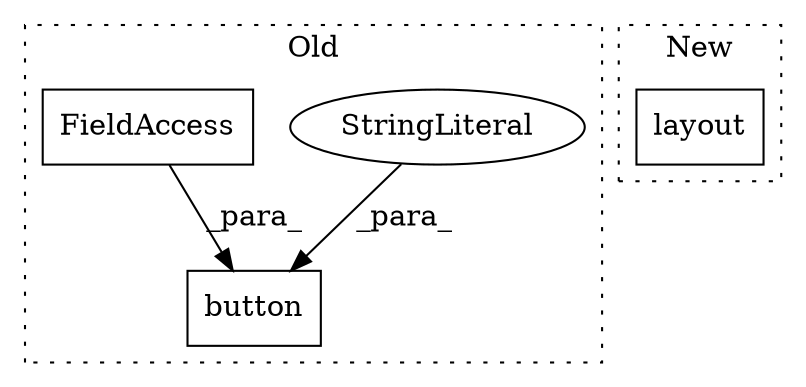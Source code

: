 digraph G {
subgraph cluster0 {
1 [label="button" a="32" s="3060,3111" l="7,1" shape="box"];
3 [label="StringLiteral" a="45" s="3076" l="13" shape="ellipse"];
4 [label="FieldAccess" a="22" s="3090" l="15" shape="box"];
label = "Old";
style="dotted";
}
subgraph cluster1 {
2 [label="layout" a="32" s="3106" l="8" shape="box"];
label = "New";
style="dotted";
}
3 -> 1 [label="_para_"];
4 -> 1 [label="_para_"];
}